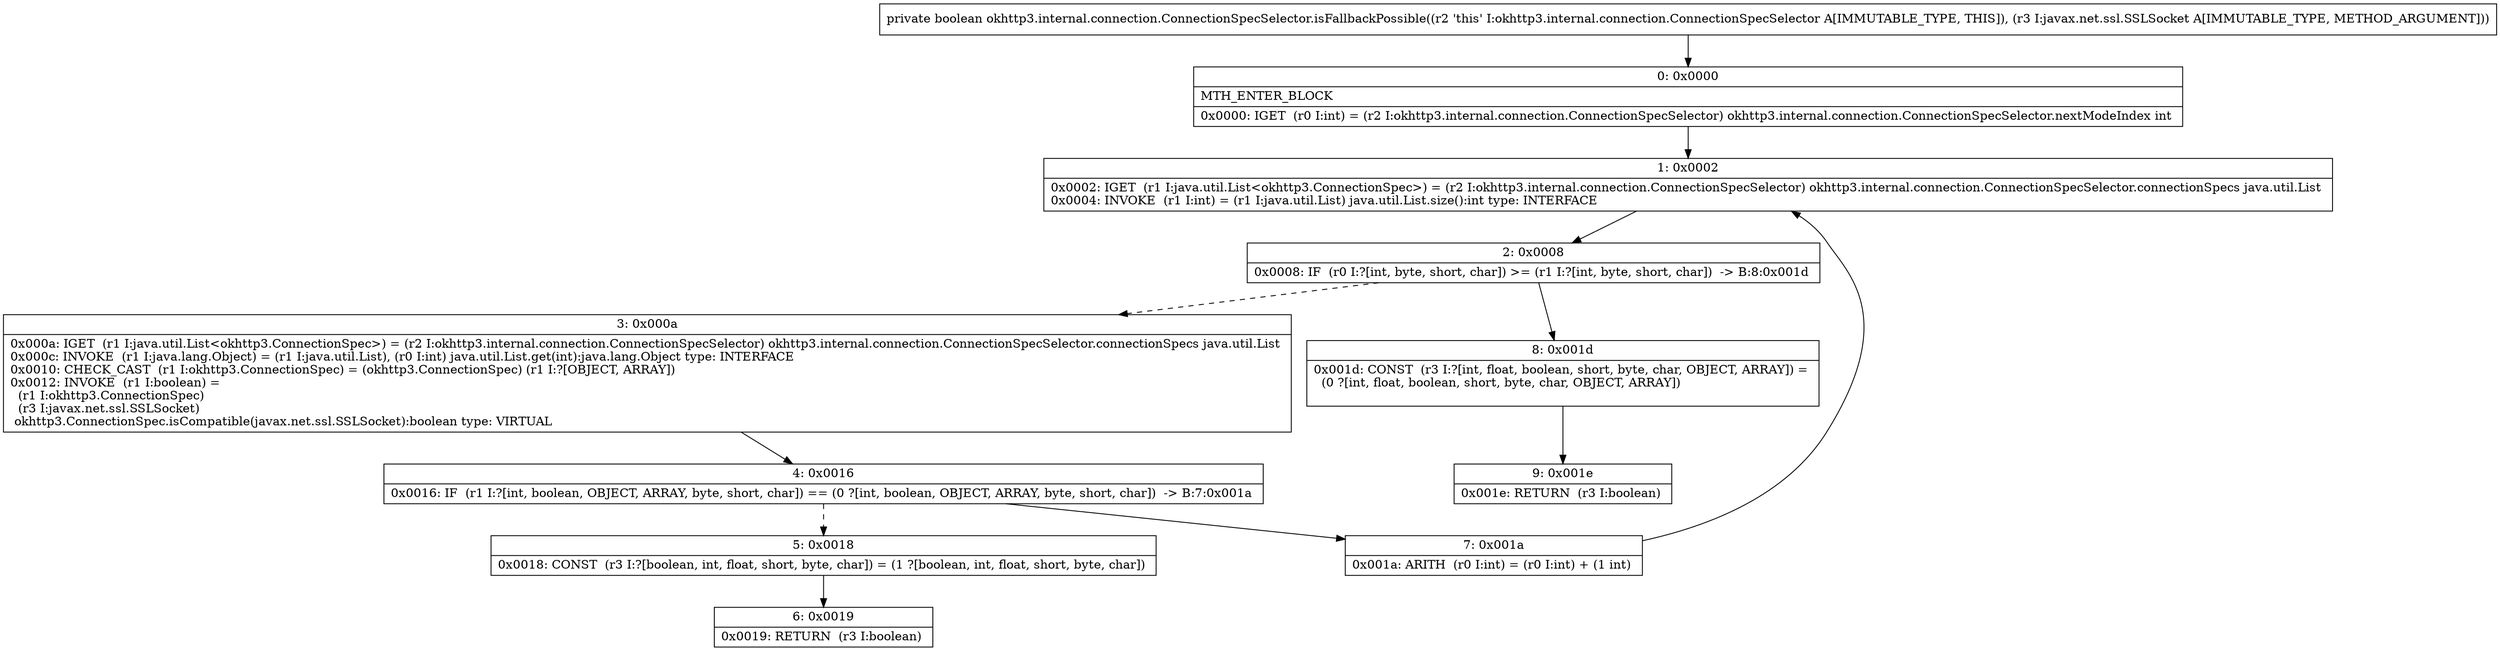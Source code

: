 digraph "CFG forokhttp3.internal.connection.ConnectionSpecSelector.isFallbackPossible(Ljavax\/net\/ssl\/SSLSocket;)Z" {
Node_0 [shape=record,label="{0\:\ 0x0000|MTH_ENTER_BLOCK\l|0x0000: IGET  (r0 I:int) = (r2 I:okhttp3.internal.connection.ConnectionSpecSelector) okhttp3.internal.connection.ConnectionSpecSelector.nextModeIndex int \l}"];
Node_1 [shape=record,label="{1\:\ 0x0002|0x0002: IGET  (r1 I:java.util.List\<okhttp3.ConnectionSpec\>) = (r2 I:okhttp3.internal.connection.ConnectionSpecSelector) okhttp3.internal.connection.ConnectionSpecSelector.connectionSpecs java.util.List \l0x0004: INVOKE  (r1 I:int) = (r1 I:java.util.List) java.util.List.size():int type: INTERFACE \l}"];
Node_2 [shape=record,label="{2\:\ 0x0008|0x0008: IF  (r0 I:?[int, byte, short, char]) \>= (r1 I:?[int, byte, short, char])  \-\> B:8:0x001d \l}"];
Node_3 [shape=record,label="{3\:\ 0x000a|0x000a: IGET  (r1 I:java.util.List\<okhttp3.ConnectionSpec\>) = (r2 I:okhttp3.internal.connection.ConnectionSpecSelector) okhttp3.internal.connection.ConnectionSpecSelector.connectionSpecs java.util.List \l0x000c: INVOKE  (r1 I:java.lang.Object) = (r1 I:java.util.List), (r0 I:int) java.util.List.get(int):java.lang.Object type: INTERFACE \l0x0010: CHECK_CAST  (r1 I:okhttp3.ConnectionSpec) = (okhttp3.ConnectionSpec) (r1 I:?[OBJECT, ARRAY]) \l0x0012: INVOKE  (r1 I:boolean) = \l  (r1 I:okhttp3.ConnectionSpec)\l  (r3 I:javax.net.ssl.SSLSocket)\l okhttp3.ConnectionSpec.isCompatible(javax.net.ssl.SSLSocket):boolean type: VIRTUAL \l}"];
Node_4 [shape=record,label="{4\:\ 0x0016|0x0016: IF  (r1 I:?[int, boolean, OBJECT, ARRAY, byte, short, char]) == (0 ?[int, boolean, OBJECT, ARRAY, byte, short, char])  \-\> B:7:0x001a \l}"];
Node_5 [shape=record,label="{5\:\ 0x0018|0x0018: CONST  (r3 I:?[boolean, int, float, short, byte, char]) = (1 ?[boolean, int, float, short, byte, char]) \l}"];
Node_6 [shape=record,label="{6\:\ 0x0019|0x0019: RETURN  (r3 I:boolean) \l}"];
Node_7 [shape=record,label="{7\:\ 0x001a|0x001a: ARITH  (r0 I:int) = (r0 I:int) + (1 int) \l}"];
Node_8 [shape=record,label="{8\:\ 0x001d|0x001d: CONST  (r3 I:?[int, float, boolean, short, byte, char, OBJECT, ARRAY]) = \l  (0 ?[int, float, boolean, short, byte, char, OBJECT, ARRAY])\l \l}"];
Node_9 [shape=record,label="{9\:\ 0x001e|0x001e: RETURN  (r3 I:boolean) \l}"];
MethodNode[shape=record,label="{private boolean okhttp3.internal.connection.ConnectionSpecSelector.isFallbackPossible((r2 'this' I:okhttp3.internal.connection.ConnectionSpecSelector A[IMMUTABLE_TYPE, THIS]), (r3 I:javax.net.ssl.SSLSocket A[IMMUTABLE_TYPE, METHOD_ARGUMENT])) }"];
MethodNode -> Node_0;
Node_0 -> Node_1;
Node_1 -> Node_2;
Node_2 -> Node_3[style=dashed];
Node_2 -> Node_8;
Node_3 -> Node_4;
Node_4 -> Node_5[style=dashed];
Node_4 -> Node_7;
Node_5 -> Node_6;
Node_7 -> Node_1;
Node_8 -> Node_9;
}

